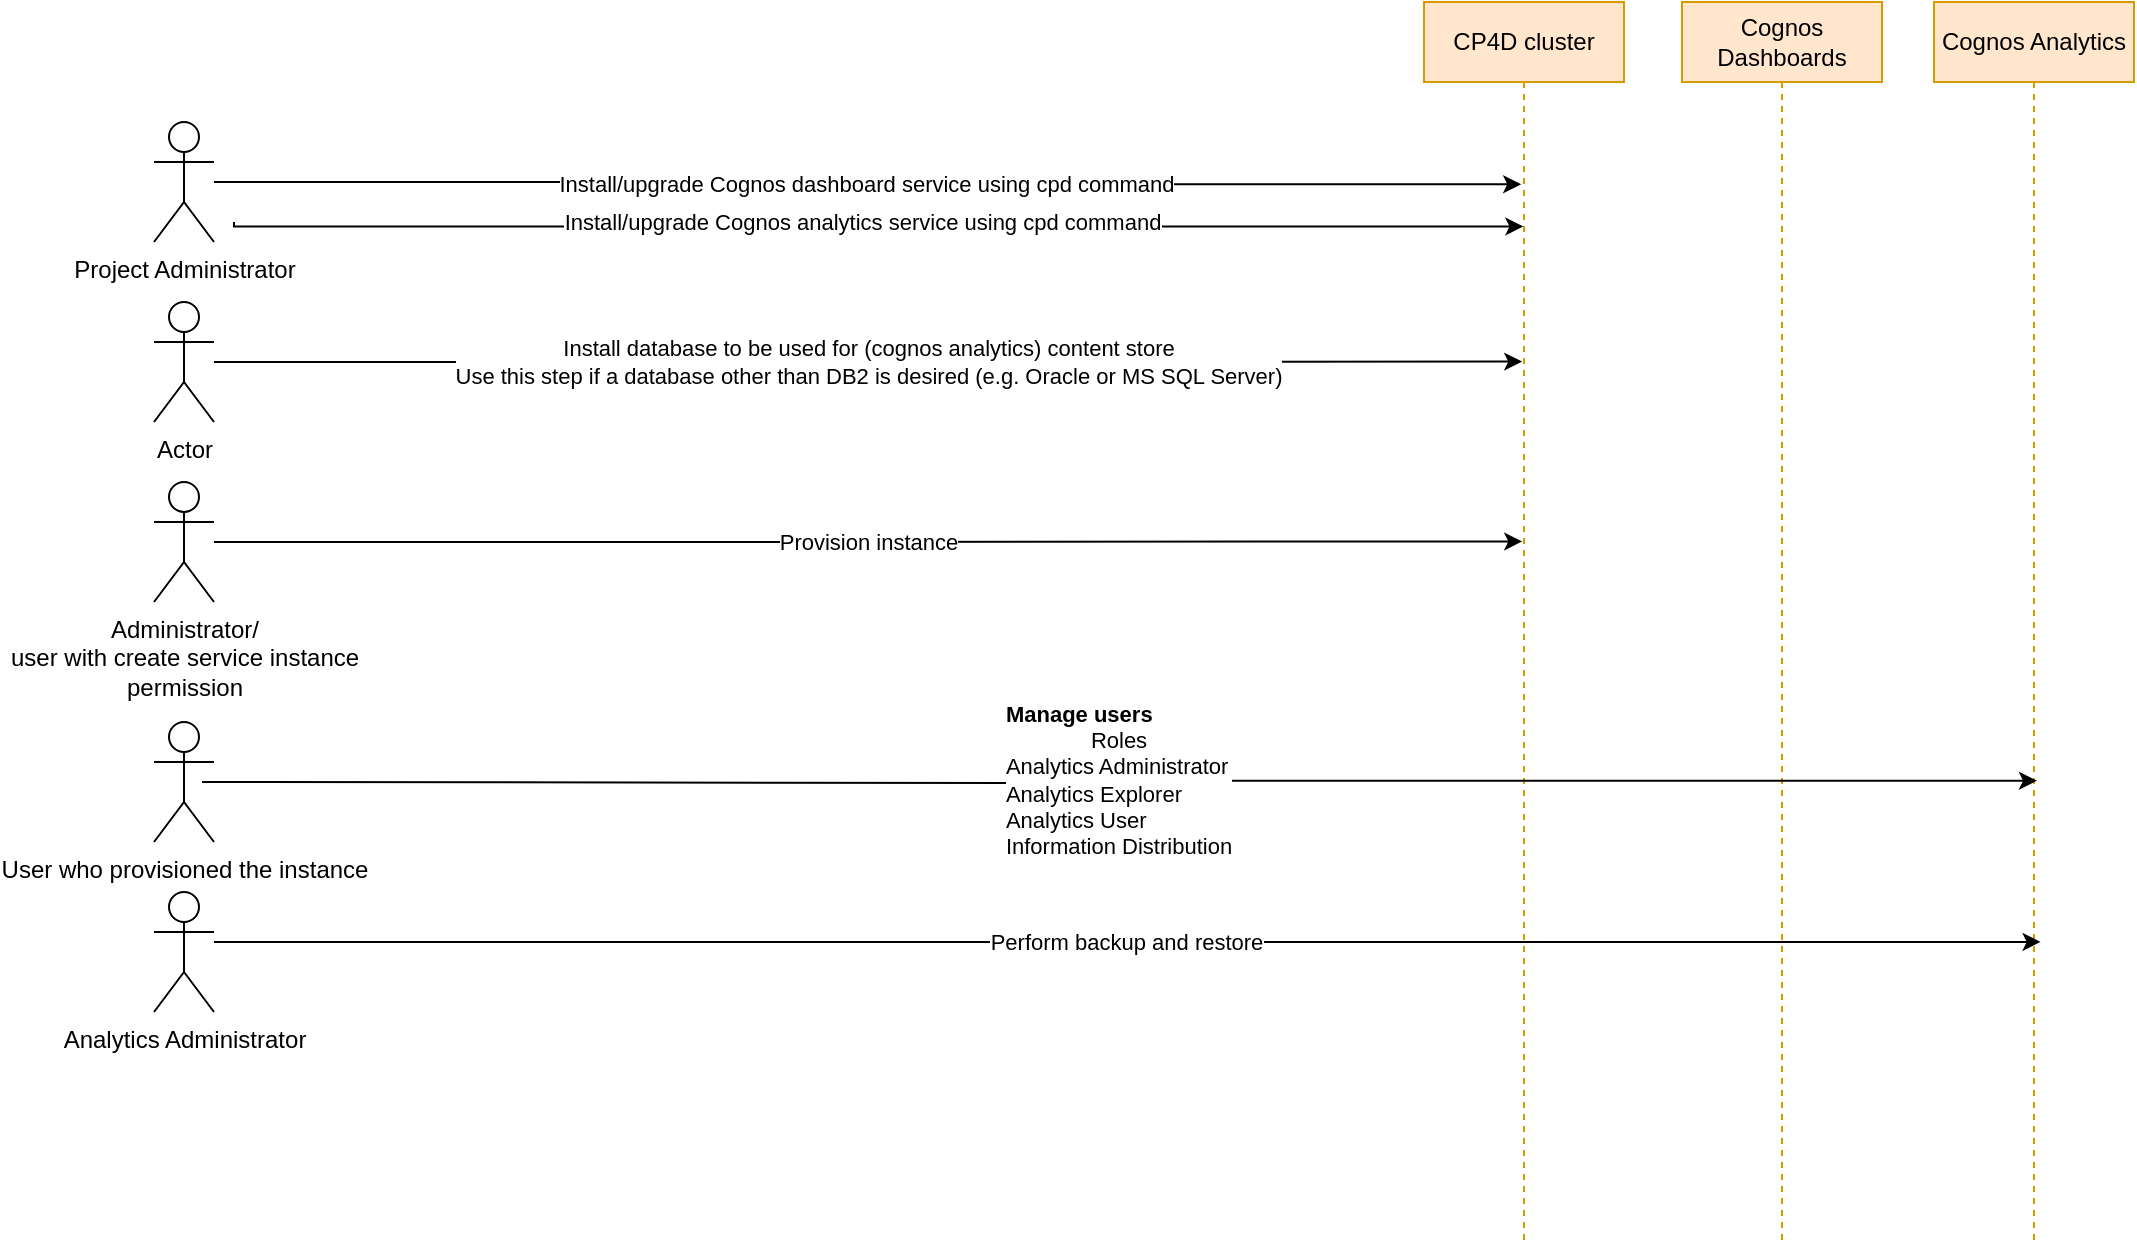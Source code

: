 <mxfile version="13.4.6" type="github">
  <diagram id="7IlClS1Jov7Y3Icy13KO" name="Page-1">
    <mxGraphModel dx="1888" dy="548" grid="1" gridSize="10" guides="1" tooltips="1" connect="1" arrows="1" fold="1" page="1" pageScale="1" pageWidth="850" pageHeight="1100" math="0" shadow="0">
      <root>
        <mxCell id="0" />
        <mxCell id="1" parent="0" />
        <mxCell id="VCkswo2sjKY-mE9S0TnJ-1" value="Cognos Analytics" style="shape=umlLifeline;perimeter=lifelinePerimeter;whiteSpace=wrap;html=1;container=1;collapsible=0;recursiveResize=0;outlineConnect=0;fillColor=#ffe6cc;strokeColor=#d79b00;" vertex="1" parent="1">
          <mxGeometry x="580" y="70" width="100" height="620" as="geometry" />
        </mxCell>
        <mxCell id="VCkswo2sjKY-mE9S0TnJ-2" value="Cognos Dashboards" style="shape=umlLifeline;perimeter=lifelinePerimeter;whiteSpace=wrap;html=1;container=1;collapsible=0;recursiveResize=0;outlineConnect=0;fillColor=#ffe6cc;strokeColor=#d79b00;" vertex="1" parent="1">
          <mxGeometry x="454" y="70" width="100" height="620" as="geometry" />
        </mxCell>
        <mxCell id="VCkswo2sjKY-mE9S0TnJ-3" value="CP4D cluster" style="shape=umlLifeline;perimeter=lifelinePerimeter;whiteSpace=wrap;html=1;container=1;collapsible=0;recursiveResize=0;outlineConnect=0;fillColor=#ffe6cc;strokeColor=#d79b00;" vertex="1" parent="1">
          <mxGeometry x="325" y="70" width="100" height="620" as="geometry" />
        </mxCell>
        <mxCell id="VCkswo2sjKY-mE9S0TnJ-5" value="Install/upgrade Cognos dashboard service using cpd command" style="edgeStyle=orthogonalEdgeStyle;rounded=0;orthogonalLoop=1;jettySize=auto;html=1;entryX=0.486;entryY=0.147;entryDx=0;entryDy=0;entryPerimeter=0;" edge="1" parent="1" source="VCkswo2sjKY-mE9S0TnJ-4" target="VCkswo2sjKY-mE9S0TnJ-3">
          <mxGeometry relative="1" as="geometry" />
        </mxCell>
        <mxCell id="VCkswo2sjKY-mE9S0TnJ-6" style="edgeStyle=orthogonalEdgeStyle;rounded=0;orthogonalLoop=1;jettySize=auto;html=1;entryX=0.497;entryY=0.181;entryDx=0;entryDy=0;entryPerimeter=0;" edge="1" parent="1" target="VCkswo2sjKY-mE9S0TnJ-3">
          <mxGeometry relative="1" as="geometry">
            <mxPoint x="-270" y="180" as="sourcePoint" />
            <Array as="points">
              <mxPoint x="-270" y="182" />
            </Array>
          </mxGeometry>
        </mxCell>
        <mxCell id="VCkswo2sjKY-mE9S0TnJ-7" value="Install/upgrade Cognos analytics service using cpd command" style="edgeLabel;html=1;align=center;verticalAlign=middle;resizable=0;points=[];" vertex="1" connectable="0" parent="VCkswo2sjKY-mE9S0TnJ-6">
          <mxGeometry x="-0.224" relative="1" as="geometry">
            <mxPoint x="65.24" y="-1.98" as="offset" />
          </mxGeometry>
        </mxCell>
        <mxCell id="VCkswo2sjKY-mE9S0TnJ-4" value="Project Administrator" style="shape=umlActor;verticalLabelPosition=bottom;verticalAlign=top;html=1;" vertex="1" parent="1">
          <mxGeometry x="-310" y="130" width="30" height="60" as="geometry" />
        </mxCell>
        <mxCell id="VCkswo2sjKY-mE9S0TnJ-9" value="Install database to be used for (cognos analytics) content store&lt;br&gt;Use this step if a database other than DB2 is desired (e.g. Oracle or MS SQL Server)" style="edgeStyle=orthogonalEdgeStyle;rounded=0;orthogonalLoop=1;jettySize=auto;html=1;entryX=0.491;entryY=0.29;entryDx=0;entryDy=0;entryPerimeter=0;" edge="1" parent="1" source="VCkswo2sjKY-mE9S0TnJ-8" target="VCkswo2sjKY-mE9S0TnJ-3">
          <mxGeometry relative="1" as="geometry" />
        </mxCell>
        <mxCell id="VCkswo2sjKY-mE9S0TnJ-8" value="Actor" style="shape=umlActor;verticalLabelPosition=bottom;verticalAlign=top;html=1;" vertex="1" parent="1">
          <mxGeometry x="-310" y="220" width="30" height="60" as="geometry" />
        </mxCell>
        <mxCell id="VCkswo2sjKY-mE9S0TnJ-11" value="Provision instance" style="edgeStyle=orthogonalEdgeStyle;rounded=0;orthogonalLoop=1;jettySize=auto;html=1;entryX=0.491;entryY=0.435;entryDx=0;entryDy=0;entryPerimeter=0;" edge="1" parent="1" source="VCkswo2sjKY-mE9S0TnJ-10" target="VCkswo2sjKY-mE9S0TnJ-3">
          <mxGeometry relative="1" as="geometry">
            <mxPoint x="270" y="310" as="targetPoint" />
            <Array as="points" />
          </mxGeometry>
        </mxCell>
        <mxCell id="VCkswo2sjKY-mE9S0TnJ-10" value="Administrator/&lt;br&gt;user with create service instance &lt;br&gt;permission" style="shape=umlActor;verticalLabelPosition=bottom;verticalAlign=top;html=1;" vertex="1" parent="1">
          <mxGeometry x="-310" y="310" width="30" height="60" as="geometry" />
        </mxCell>
        <mxCell id="VCkswo2sjKY-mE9S0TnJ-15" value="&lt;div style=&quot;text-align: left&quot;&gt;&lt;b&gt;Manage users&lt;/b&gt;&lt;/div&gt;&lt;div&gt;Roles&lt;/div&gt;&lt;div style=&quot;text-align: left&quot;&gt;Analytics Administrator&lt;/div&gt;&lt;div style=&quot;text-align: left&quot;&gt;Analytics Explorer&lt;/div&gt;&lt;div style=&quot;text-align: left&quot;&gt;Analytics User&lt;/div&gt;&lt;div style=&quot;text-align: left&quot;&gt;Information Distribution&lt;/div&gt;" style="edgeStyle=orthogonalEdgeStyle;rounded=0;orthogonalLoop=1;jettySize=auto;html=1;entryX=0.515;entryY=0.628;entryDx=0;entryDy=0;entryPerimeter=0;" edge="1" parent="1" target="VCkswo2sjKY-mE9S0TnJ-1">
          <mxGeometry relative="1" as="geometry">
            <mxPoint x="-286" y="460" as="sourcePoint" />
            <mxPoint x="374" y="460" as="targetPoint" />
          </mxGeometry>
        </mxCell>
        <mxCell id="VCkswo2sjKY-mE9S0TnJ-14" value="User who provisioned the instance" style="shape=umlActor;verticalLabelPosition=bottom;verticalAlign=top;html=1;" vertex="1" parent="1">
          <mxGeometry x="-310" y="430" width="30" height="60" as="geometry" />
        </mxCell>
        <mxCell id="VCkswo2sjKY-mE9S0TnJ-17" value="Perform backup and restore" style="edgeStyle=orthogonalEdgeStyle;rounded=0;orthogonalLoop=1;jettySize=auto;html=1;entryX=0.533;entryY=0.758;entryDx=0;entryDy=0;entryPerimeter=0;" edge="1" parent="1" source="VCkswo2sjKY-mE9S0TnJ-16" target="VCkswo2sjKY-mE9S0TnJ-1">
          <mxGeometry relative="1" as="geometry">
            <Array as="points">
              <mxPoint x="10" y="540" />
              <mxPoint x="10" y="540" />
            </Array>
          </mxGeometry>
        </mxCell>
        <mxCell id="VCkswo2sjKY-mE9S0TnJ-16" value="Analytics Administrator" style="shape=umlActor;verticalLabelPosition=bottom;verticalAlign=top;html=1;" vertex="1" parent="1">
          <mxGeometry x="-310" y="515" width="30" height="60" as="geometry" />
        </mxCell>
      </root>
    </mxGraphModel>
  </diagram>
</mxfile>
